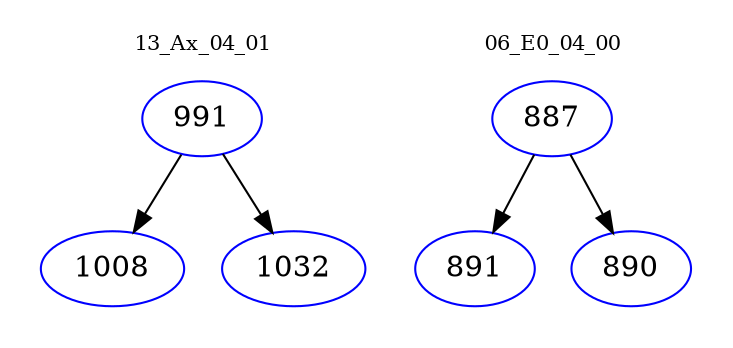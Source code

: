digraph{
subgraph cluster_0 {
color = white
label = "13_Ax_04_01";
fontsize=10;
T0_991 [label="991", color="blue"]
T0_991 -> T0_1008 [color="black"]
T0_1008 [label="1008", color="blue"]
T0_991 -> T0_1032 [color="black"]
T0_1032 [label="1032", color="blue"]
}
subgraph cluster_1 {
color = white
label = "06_E0_04_00";
fontsize=10;
T1_887 [label="887", color="blue"]
T1_887 -> T1_891 [color="black"]
T1_891 [label="891", color="blue"]
T1_887 -> T1_890 [color="black"]
T1_890 [label="890", color="blue"]
}
}
